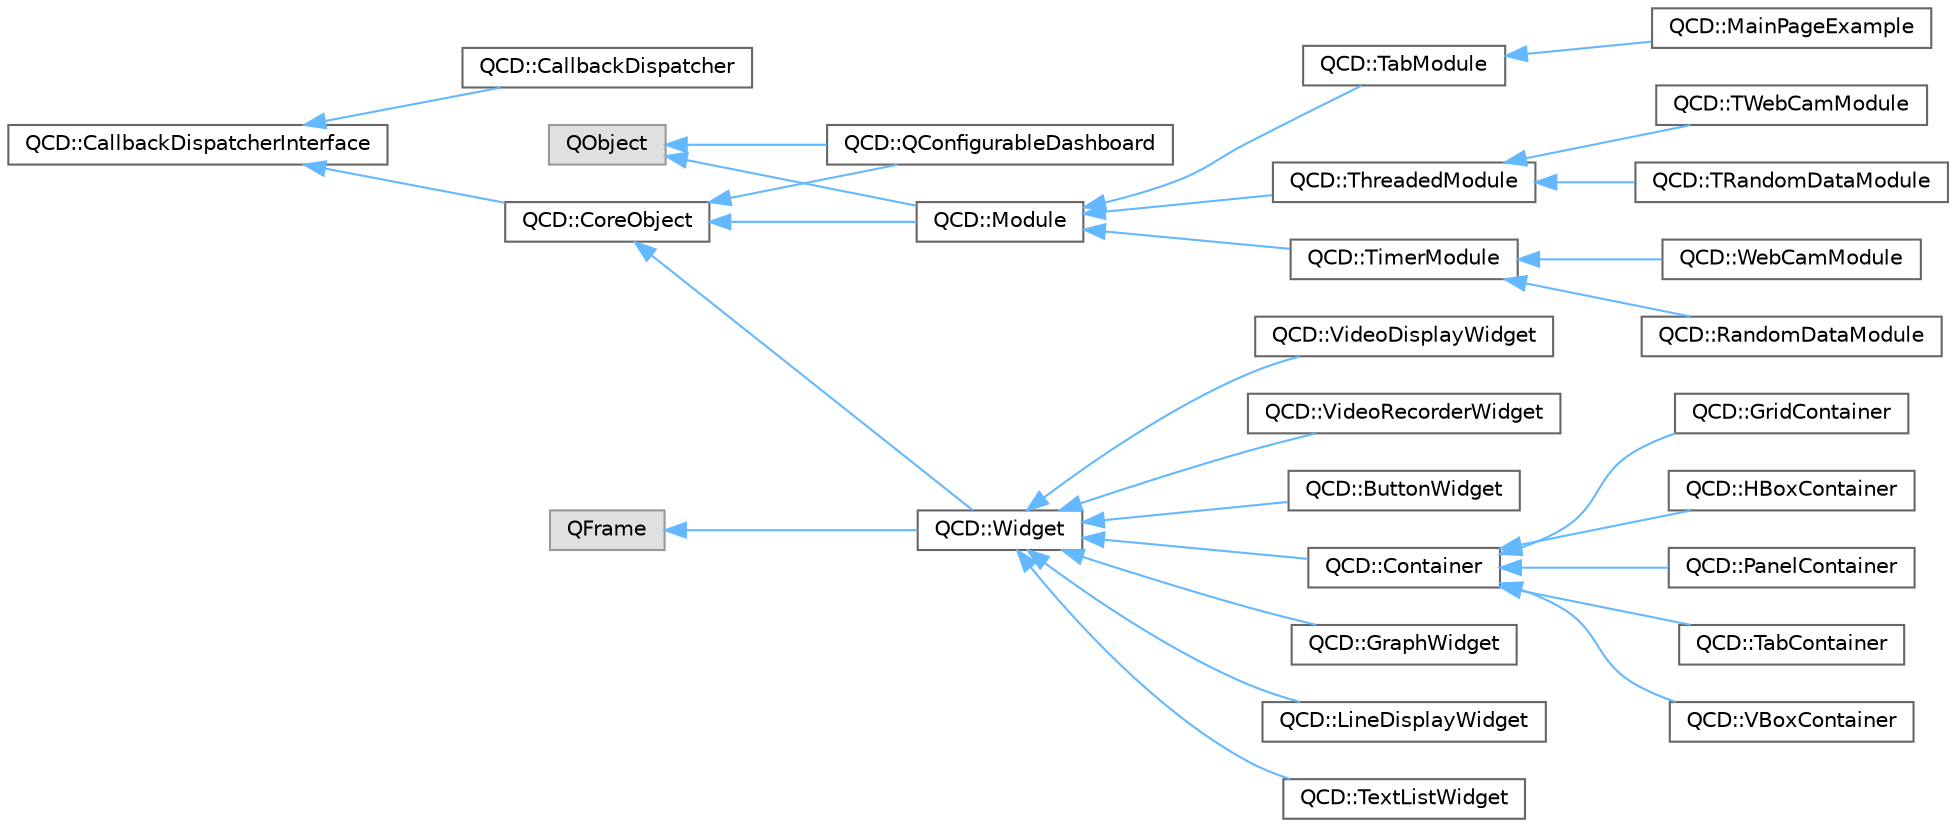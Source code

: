 digraph "Graphical Class Hierarchy"
{
 // LATEX_PDF_SIZE
  bgcolor="transparent";
  edge [fontname=Helvetica,fontsize=10,labelfontname=Helvetica,labelfontsize=10];
  node [fontname=Helvetica,fontsize=10,shape=box,height=0.2,width=0.4];
  rankdir="LR";
  Node0 [label="QCD::CallbackDispatcherInterface",height=0.2,width=0.4,color="grey40", fillcolor="white", style="filled",URL="$classQCD_1_1CallbackDispatcherInterface.html",tooltip="Interface definition for callback dispatchers."];
  Node0 -> Node1 [dir="back",color="steelblue1",style="solid"];
  Node1 [label="QCD::CallbackDispatcher",height=0.2,width=0.4,color="grey40", fillcolor="white", style="filled",URL="$classQCD_1_1CallbackDispatcher.html",tooltip="CallbackDispatcher provides a module to register and trigger callbacks based on string identifiers."];
  Node0 -> Node2 [dir="back",color="steelblue1",style="solid"];
  Node2 [label="QCD::CoreObject",height=0.2,width=0.4,color="grey40", fillcolor="white", style="filled",URL="$classQCD_1_1CoreObject.html",tooltip="core object extended by all QCD classes"];
  Node2 -> Node3 [dir="back",color="steelblue1",style="solid"];
  Node3 [label="QCD::Module",height=0.2,width=0.4,color="grey40", fillcolor="white", style="filled",URL="$classQCD_1_1Module.html",tooltip="Base class for all modules."];
  Node3 -> Node4 [dir="back",color="steelblue1",style="solid"];
  Node4 [label="QCD::TabModule",height=0.2,width=0.4,color="grey40", fillcolor="white", style="filled",URL="$classQCD_1_1TabModule.html",tooltip=" "];
  Node4 -> Node5 [dir="back",color="steelblue1",style="solid"];
  Node5 [label="QCD::MainPageExample",height=0.2,width=0.4,color="grey40", fillcolor="white", style="filled",URL="$classQCD_1_1MainPageExample.html",tooltip=" "];
  Node3 -> Node6 [dir="back",color="steelblue1",style="solid"];
  Node6 [label="QCD::ThreadedModule",height=0.2,width=0.4,color="grey40", fillcolor="white", style="filled",URL="$classQCD_1_1ThreadedModule.html",tooltip="Base class for all threaded modules."];
  Node6 -> Node7 [dir="back",color="steelblue1",style="solid"];
  Node7 [label="QCD::TRandomDataModule",height=0.2,width=0.4,color="grey40", fillcolor="white", style="filled",URL="$classQCD_1_1TRandomDataModule.html",tooltip=" "];
  Node6 -> Node8 [dir="back",color="steelblue1",style="solid"];
  Node8 [label="QCD::TWebCamModule",height=0.2,width=0.4,color="grey40", fillcolor="white", style="filled",URL="$classQCD_1_1TWebCamModule.html",tooltip=" "];
  Node3 -> Node9 [dir="back",color="steelblue1",style="solid"];
  Node9 [label="QCD::TimerModule",height=0.2,width=0.4,color="grey40", fillcolor="white", style="filled",URL="$classQCD_1_1TimerModule.html",tooltip="Base Module that allows for a custom update rate."];
  Node9 -> Node10 [dir="back",color="steelblue1",style="solid"];
  Node10 [label="QCD::RandomDataModule",height=0.2,width=0.4,color="grey40", fillcolor="white", style="filled",URL="$classQCD_1_1RandomDataModule.html",tooltip=" "];
  Node9 -> Node11 [dir="back",color="steelblue1",style="solid"];
  Node11 [label="QCD::WebCamModule",height=0.2,width=0.4,color="grey40", fillcolor="white", style="filled",URL="$classQCD_1_1WebCamModule.html",tooltip=" "];
  Node2 -> Node13 [dir="back",color="steelblue1",style="solid"];
  Node13 [label="QCD::QConfigurableDashboard",height=0.2,width=0.4,color="grey40", fillcolor="white", style="filled",URL="$classQCD_1_1QConfigurableDashboard.html",tooltip="core class for running a QCD dashboard application."];
  Node2 -> Node14 [dir="back",color="steelblue1",style="solid"];
  Node14 [label="QCD::Widget",height=0.2,width=0.4,color="grey40", fillcolor="white", style="filled",URL="$classQCD_1_1Widget.html",tooltip="Base class for all QCD custom widget."];
  Node14 -> Node15 [dir="back",color="steelblue1",style="solid"];
  Node15 [label="QCD::ButtonWidget",height=0.2,width=0.4,color="grey40", fillcolor="white", style="filled",URL="$classQCD_1_1ButtonWidget.html",tooltip=" "];
  Node14 -> Node16 [dir="back",color="steelblue1",style="solid"];
  Node16 [label="QCD::Container",height=0.2,width=0.4,color="grey40", fillcolor="white", style="filled",URL="$classQCD_1_1Container.html",tooltip="Base class for all QCD containers."];
  Node16 -> Node17 [dir="back",color="steelblue1",style="solid"];
  Node17 [label="QCD::GridContainer",height=0.2,width=0.4,color="grey40", fillcolor="white", style="filled",URL="$classQCD_1_1GridContainer.html",tooltip="Widget that acts like a QGridLayout."];
  Node16 -> Node18 [dir="back",color="steelblue1",style="solid"];
  Node18 [label="QCD::HBoxContainer",height=0.2,width=0.4,color="grey40", fillcolor="white", style="filled",URL="$classQCD_1_1HBoxContainer.html",tooltip="Widget that acts like a QHBoxLayout."];
  Node16 -> Node19 [dir="back",color="steelblue1",style="solid"];
  Node19 [label="QCD::PanelContainer",height=0.2,width=0.4,color="grey40", fillcolor="white", style="filled",URL="$classQCD_1_1PanelContainer.html",tooltip="Widget that allows you to specify absolute positions."];
  Node16 -> Node20 [dir="back",color="steelblue1",style="solid"];
  Node20 [label="QCD::TabContainer",height=0.2,width=0.4,color="grey40", fillcolor="white", style="filled",URL="$classQCD_1_1TabContainer.html",tooltip="Widget that acts like a QTabWidget."];
  Node16 -> Node21 [dir="back",color="steelblue1",style="solid"];
  Node21 [label="QCD::VBoxContainer",height=0.2,width=0.4,color="grey40", fillcolor="white", style="filled",URL="$classQCD_1_1VBoxContainer.html",tooltip="Widget that acts like a QVBoxLayout."];
  Node14 -> Node22 [dir="back",color="steelblue1",style="solid"];
  Node22 [label="QCD::GraphWidget",height=0.2,width=0.4,color="grey40", fillcolor="white", style="filled",URL="$classQCD_1_1GraphWidget.html",tooltip=" "];
  Node14 -> Node23 [dir="back",color="steelblue1",style="solid"];
  Node23 [label="QCD::LineDisplayWidget",height=0.2,width=0.4,color="grey40", fillcolor="white", style="filled",URL="$classQCD_1_1LineDisplayWidget.html",tooltip=" "];
  Node14 -> Node24 [dir="back",color="steelblue1",style="solid"];
  Node24 [label="QCD::TextListWidget",height=0.2,width=0.4,color="grey40", fillcolor="white", style="filled",URL="$classQCD_1_1TextListWidget.html",tooltip="QCD Widget that displays a selection of lines of data."];
  Node14 -> Node25 [dir="back",color="steelblue1",style="solid"];
  Node25 [label="QCD::VideoDisplayWidget",height=0.2,width=0.4,color="grey40", fillcolor="white", style="filled",URL="$classQCD_1_1VideoDisplayWidget.html",tooltip=" "];
  Node14 -> Node26 [dir="back",color="steelblue1",style="solid"];
  Node26 [label="QCD::VideoRecorderWidget",height=0.2,width=0.4,color="grey40", fillcolor="white", style="filled",URL="$classQCD_1_1VideoRecorderWidget.html",tooltip=" "];
  Node27 [label="QFrame",height=0.2,width=0.4,color="grey60", fillcolor="#E0E0E0", style="filled",tooltip=" "];
  Node27 -> Node14 [dir="back",color="steelblue1",style="solid"];
  Node12 [label="QObject",height=0.2,width=0.4,color="grey60", fillcolor="#E0E0E0", style="filled",tooltip=" "];
  Node12 -> Node3 [dir="back",color="steelblue1",style="solid"];
  Node12 -> Node13 [dir="back",color="steelblue1",style="solid"];
}
